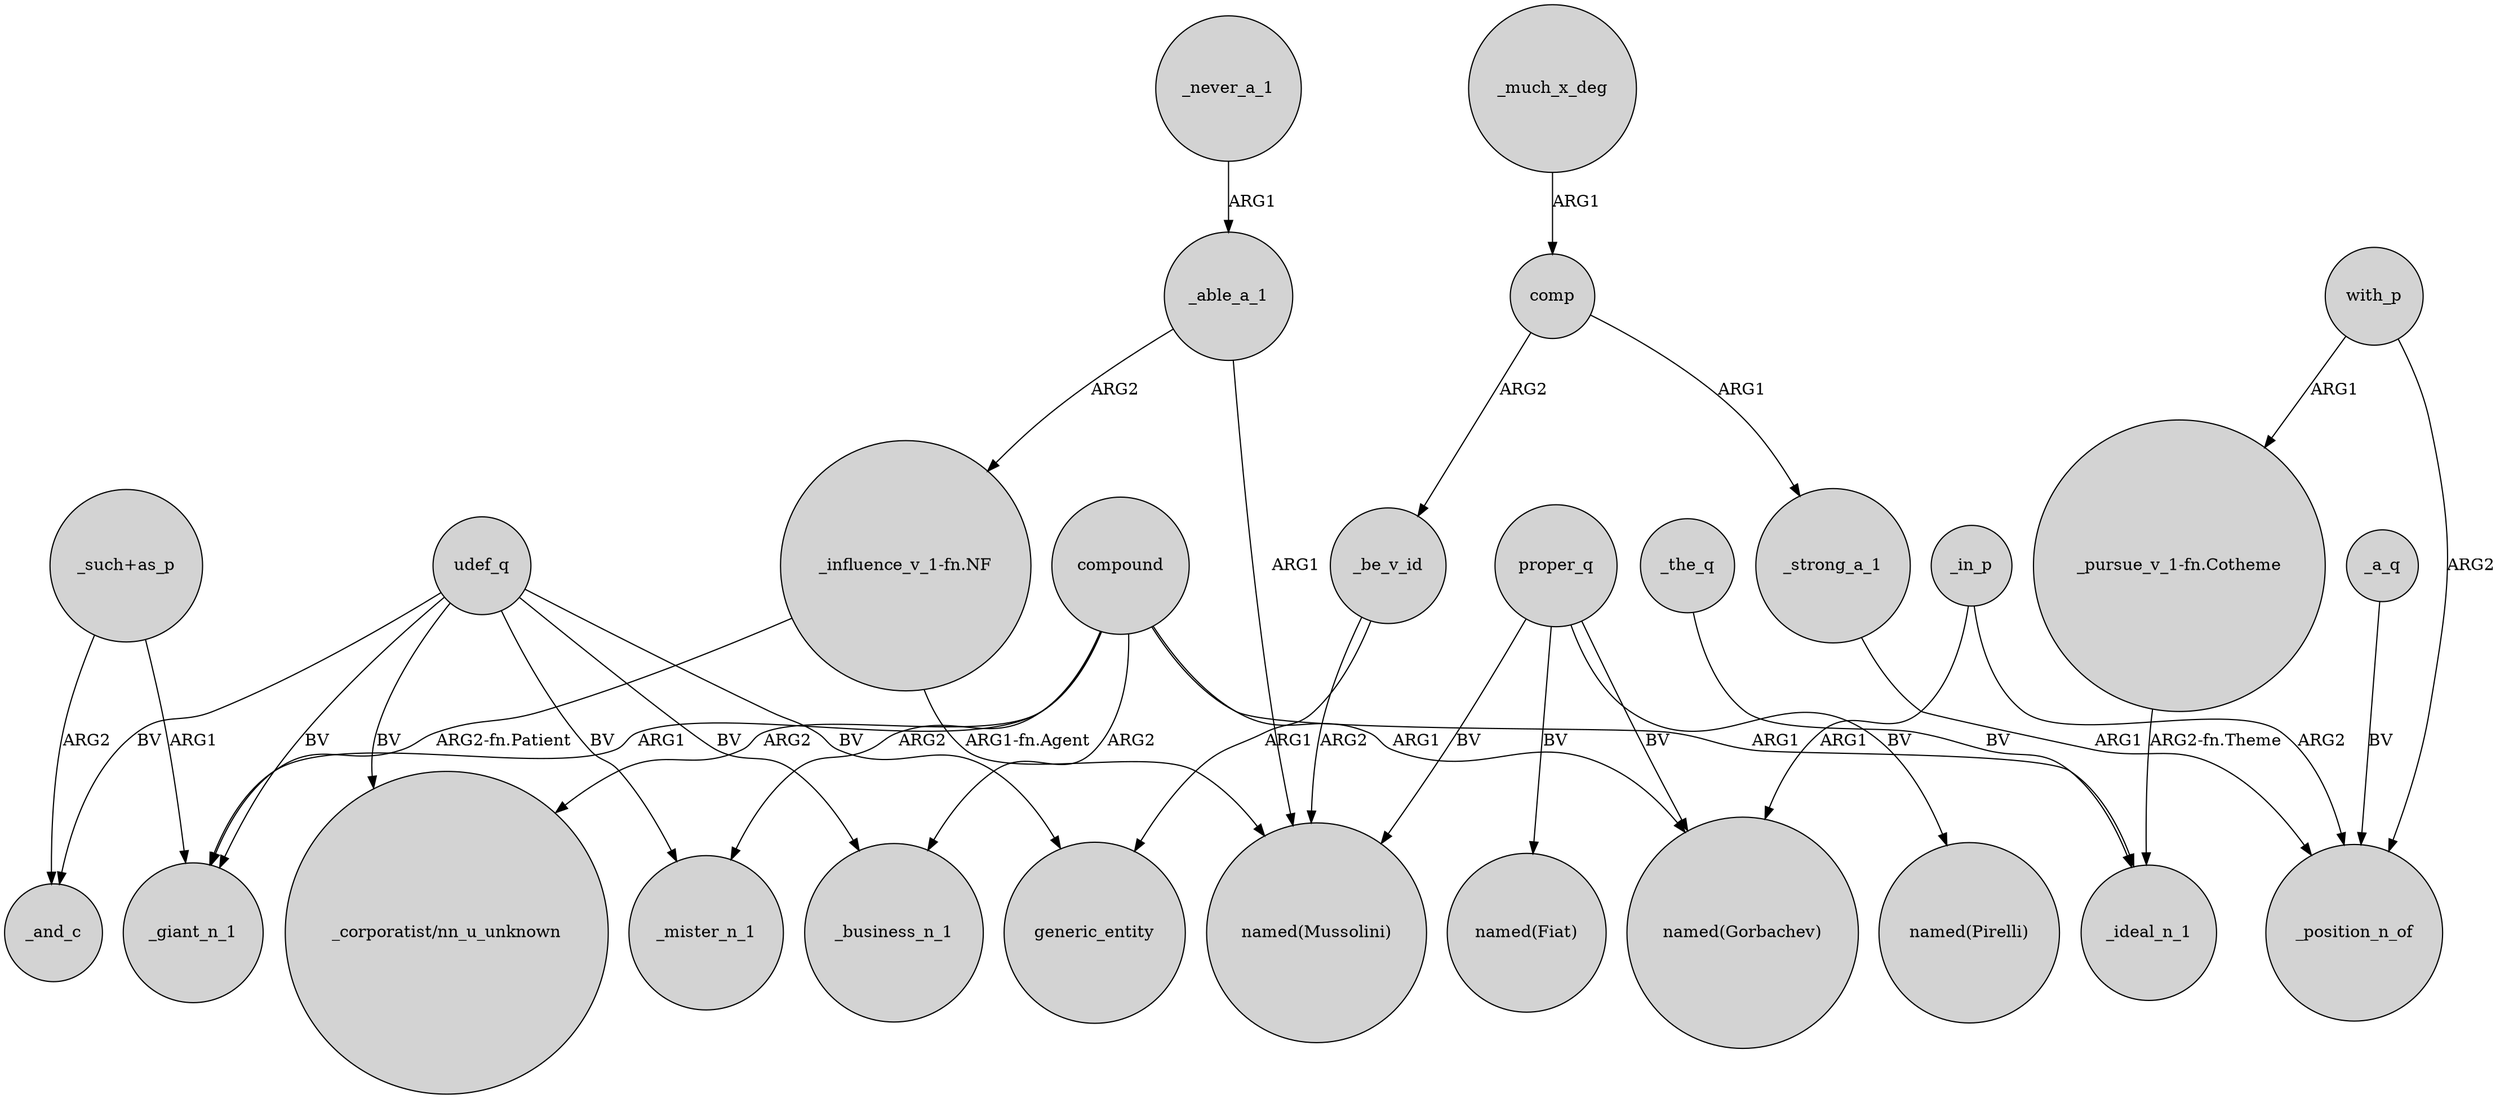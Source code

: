 digraph {
	node [shape=circle style=filled]
	udef_q -> generic_entity [label=BV]
	compound -> _giant_n_1 [label=ARG1]
	udef_q -> "_corporatist/nn_u_unknown" [label=BV]
	"_influence_v_1-fn.NF" -> "named(Mussolini)" [label="ARG1-fn.Agent"]
	compound -> "_corporatist/nn_u_unknown" [label=ARG2]
	_be_v_id -> "named(Mussolini)" [label=ARG2]
	compound -> _mister_n_1 [label=ARG2]
	compound -> _ideal_n_1 [label=ARG1]
	with_p -> _position_n_of [label=ARG2]
	udef_q -> _mister_n_1 [label=BV]
	_be_v_id -> generic_entity [label=ARG1]
	compound -> "named(Gorbachev)" [label=ARG1]
	_in_p -> _position_n_of [label=ARG2]
	_able_a_1 -> "named(Mussolini)" [label=ARG1]
	_strong_a_1 -> _position_n_of [label=ARG1]
	"_influence_v_1-fn.NF" -> _giant_n_1 [label="ARG2-fn.Patient"]
	_in_p -> "named(Gorbachev)" [label=ARG1]
	_never_a_1 -> _able_a_1 [label=ARG1]
	comp -> _strong_a_1 [label=ARG1]
	"_such+as_p" -> _giant_n_1 [label=ARG1]
	"_such+as_p" -> _and_c [label=ARG2]
	_a_q -> _position_n_of [label=BV]
	_the_q -> _ideal_n_1 [label=BV]
	compound -> _business_n_1 [label=ARG2]
	proper_q -> "named(Pirelli)" [label=BV]
	with_p -> "_pursue_v_1-fn.Cotheme" [label=ARG1]
	"_pursue_v_1-fn.Cotheme" -> _ideal_n_1 [label="ARG2-fn.Theme"]
	udef_q -> _business_n_1 [label=BV]
	proper_q -> "named(Fiat)" [label=BV]
	comp -> _be_v_id [label=ARG2]
	_much_x_deg -> comp [label=ARG1]
	udef_q -> _and_c [label=BV]
	proper_q -> "named(Gorbachev)" [label=BV]
	proper_q -> "named(Mussolini)" [label=BV]
	udef_q -> _giant_n_1 [label=BV]
	_able_a_1 -> "_influence_v_1-fn.NF" [label=ARG2]
}
